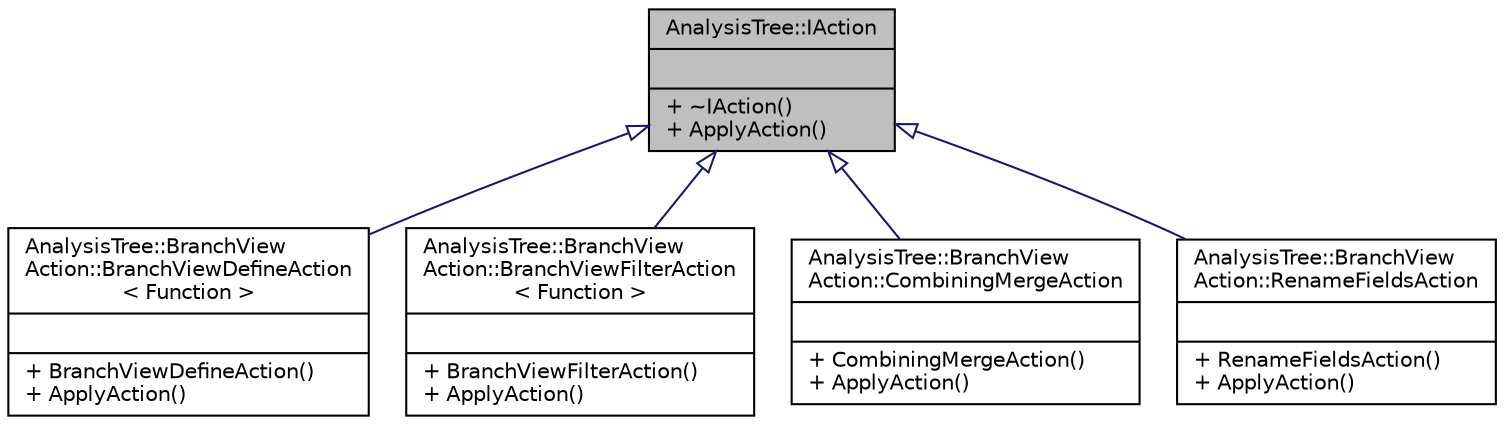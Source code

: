 digraph "AnalysisTree::IAction"
{
  edge [fontname="Helvetica",fontsize="10",labelfontname="Helvetica",labelfontsize="10"];
  node [fontname="Helvetica",fontsize="10",shape=record];
  Node1 [label="{AnalysisTree::IAction\n||+ ~IAction()\l+ ApplyAction()\l}",height=0.2,width=0.4,color="black", fillcolor="grey75", style="filled", fontcolor="black"];
  Node1 -> Node2 [dir="back",color="midnightblue",fontsize="10",style="solid",arrowtail="onormal",fontname="Helvetica"];
  Node2 [label="{AnalysisTree::BranchView\lAction::BranchViewDefineAction\l\< Function \>\n||+ BranchViewDefineAction()\l+ ApplyAction()\l}",height=0.2,width=0.4,color="black", fillcolor="white", style="filled",URL="$d3/d32/classAnalysisTree_1_1BranchViewAction_1_1BranchViewDefineAction.html"];
  Node1 -> Node3 [dir="back",color="midnightblue",fontsize="10",style="solid",arrowtail="onormal",fontname="Helvetica"];
  Node3 [label="{AnalysisTree::BranchView\lAction::BranchViewFilterAction\l\< Function \>\n||+ BranchViewFilterAction()\l+ ApplyAction()\l}",height=0.2,width=0.4,color="black", fillcolor="white", style="filled",URL="$d9/de2/classAnalysisTree_1_1BranchViewAction_1_1BranchViewFilterAction.html"];
  Node1 -> Node4 [dir="back",color="midnightblue",fontsize="10",style="solid",arrowtail="onormal",fontname="Helvetica"];
  Node4 [label="{AnalysisTree::BranchView\lAction::CombiningMergeAction\n||+ CombiningMergeAction()\l+ ApplyAction()\l}",height=0.2,width=0.4,color="black", fillcolor="white", style="filled",URL="$d8/d15/classAnalysisTree_1_1BranchViewAction_1_1CombiningMergeAction.html"];
  Node1 -> Node5 [dir="back",color="midnightblue",fontsize="10",style="solid",arrowtail="onormal",fontname="Helvetica"];
  Node5 [label="{AnalysisTree::BranchView\lAction::RenameFieldsAction\n||+ RenameFieldsAction()\l+ ApplyAction()\l}",height=0.2,width=0.4,color="black", fillcolor="white", style="filled",URL="$d8/d17/classAnalysisTree_1_1BranchViewAction_1_1RenameFieldsAction.html"];
}
